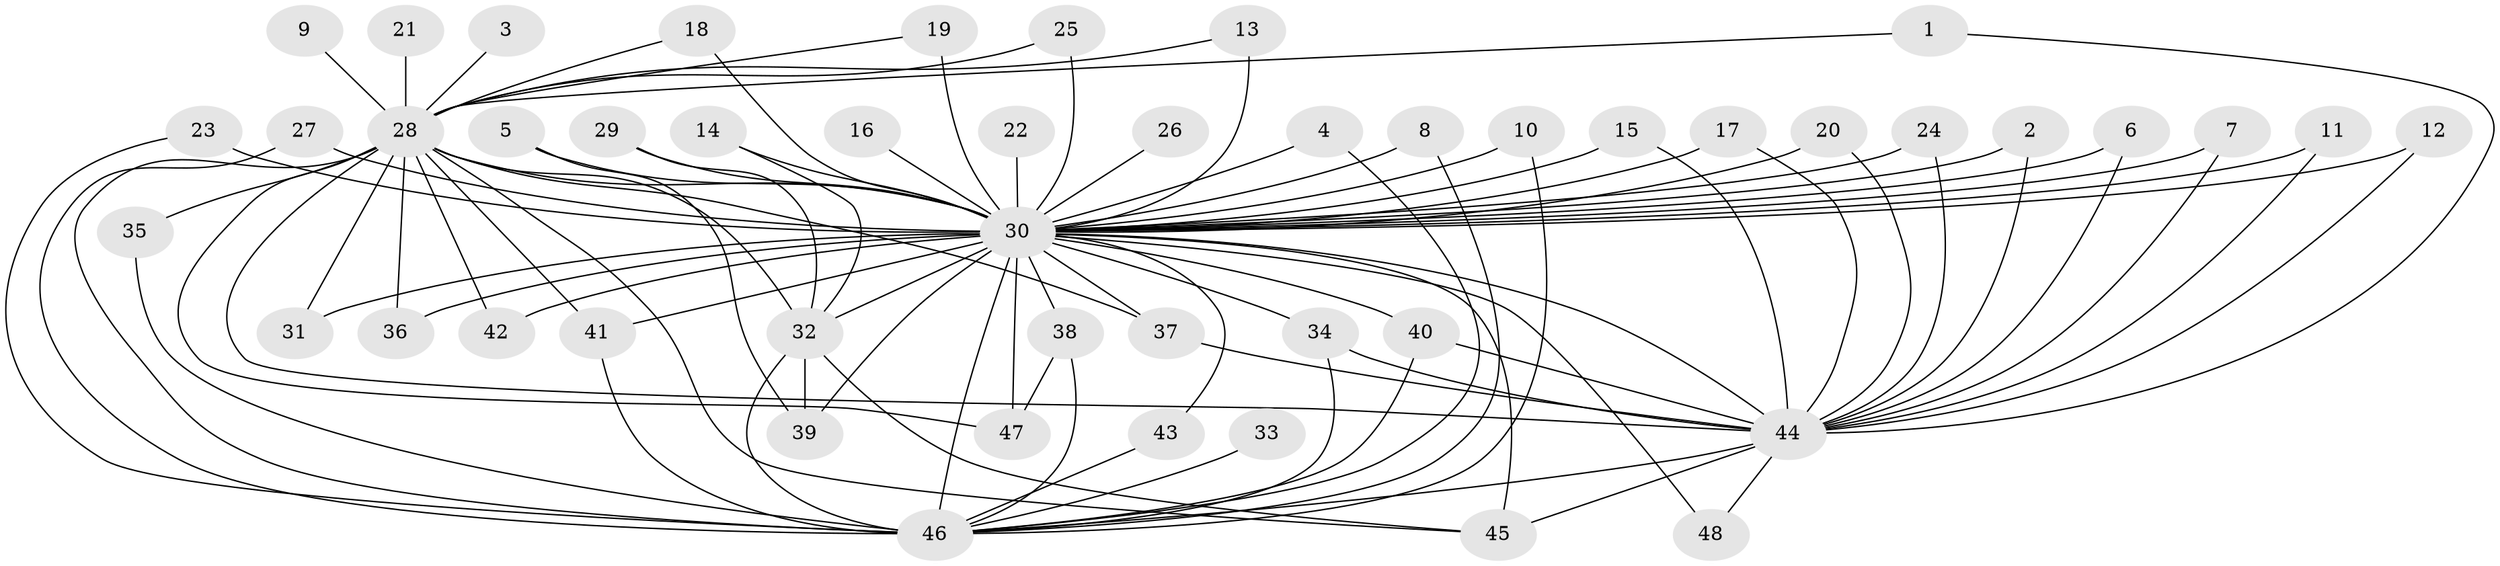 // original degree distribution, {19: 0.020833333333333332, 25: 0.020833333333333332, 21: 0.020833333333333332, 20: 0.010416666666666666, 16: 0.010416666666666666, 31: 0.010416666666666666, 18: 0.010416666666666666, 2: 0.5833333333333334, 3: 0.22916666666666666, 5: 0.0625, 7: 0.010416666666666666, 4: 0.010416666666666666}
// Generated by graph-tools (version 1.1) at 2025/49/03/09/25 03:49:39]
// undirected, 48 vertices, 95 edges
graph export_dot {
graph [start="1"]
  node [color=gray90,style=filled];
  1;
  2;
  3;
  4;
  5;
  6;
  7;
  8;
  9;
  10;
  11;
  12;
  13;
  14;
  15;
  16;
  17;
  18;
  19;
  20;
  21;
  22;
  23;
  24;
  25;
  26;
  27;
  28;
  29;
  30;
  31;
  32;
  33;
  34;
  35;
  36;
  37;
  38;
  39;
  40;
  41;
  42;
  43;
  44;
  45;
  46;
  47;
  48;
  1 -- 28 [weight=1.0];
  1 -- 44 [weight=1.0];
  2 -- 30 [weight=1.0];
  2 -- 44 [weight=1.0];
  3 -- 28 [weight=1.0];
  4 -- 30 [weight=1.0];
  4 -- 46 [weight=1.0];
  5 -- 30 [weight=1.0];
  5 -- 39 [weight=1.0];
  6 -- 30 [weight=1.0];
  6 -- 44 [weight=1.0];
  7 -- 30 [weight=1.0];
  7 -- 44 [weight=1.0];
  8 -- 30 [weight=1.0];
  8 -- 46 [weight=1.0];
  9 -- 28 [weight=1.0];
  10 -- 30 [weight=1.0];
  10 -- 46 [weight=1.0];
  11 -- 30 [weight=1.0];
  11 -- 44 [weight=1.0];
  12 -- 30 [weight=2.0];
  12 -- 44 [weight=1.0];
  13 -- 28 [weight=1.0];
  13 -- 30 [weight=2.0];
  14 -- 30 [weight=2.0];
  14 -- 32 [weight=1.0];
  15 -- 30 [weight=2.0];
  15 -- 44 [weight=1.0];
  16 -- 30 [weight=2.0];
  17 -- 30 [weight=1.0];
  17 -- 44 [weight=1.0];
  18 -- 28 [weight=1.0];
  18 -- 30 [weight=1.0];
  19 -- 28 [weight=1.0];
  19 -- 30 [weight=2.0];
  20 -- 30 [weight=1.0];
  20 -- 44 [weight=1.0];
  21 -- 28 [weight=1.0];
  22 -- 30 [weight=1.0];
  23 -- 30 [weight=2.0];
  23 -- 46 [weight=1.0];
  24 -- 30 [weight=1.0];
  24 -- 44 [weight=1.0];
  25 -- 28 [weight=1.0];
  25 -- 30 [weight=1.0];
  26 -- 30 [weight=2.0];
  27 -- 30 [weight=1.0];
  27 -- 46 [weight=1.0];
  28 -- 30 [weight=7.0];
  28 -- 31 [weight=1.0];
  28 -- 32 [weight=1.0];
  28 -- 35 [weight=1.0];
  28 -- 36 [weight=1.0];
  28 -- 37 [weight=1.0];
  28 -- 41 [weight=1.0];
  28 -- 42 [weight=1.0];
  28 -- 44 [weight=1.0];
  28 -- 45 [weight=1.0];
  28 -- 46 [weight=3.0];
  28 -- 47 [weight=1.0];
  29 -- 30 [weight=1.0];
  29 -- 32 [weight=1.0];
  30 -- 31 [weight=1.0];
  30 -- 32 [weight=3.0];
  30 -- 34 [weight=2.0];
  30 -- 36 [weight=2.0];
  30 -- 37 [weight=1.0];
  30 -- 38 [weight=3.0];
  30 -- 39 [weight=4.0];
  30 -- 40 [weight=3.0];
  30 -- 41 [weight=1.0];
  30 -- 42 [weight=1.0];
  30 -- 43 [weight=1.0];
  30 -- 44 [weight=8.0];
  30 -- 45 [weight=5.0];
  30 -- 46 [weight=12.0];
  30 -- 47 [weight=2.0];
  30 -- 48 [weight=2.0];
  32 -- 39 [weight=1.0];
  32 -- 45 [weight=2.0];
  32 -- 46 [weight=1.0];
  33 -- 46 [weight=2.0];
  34 -- 44 [weight=1.0];
  34 -- 46 [weight=1.0];
  35 -- 46 [weight=1.0];
  37 -- 44 [weight=1.0];
  38 -- 46 [weight=1.0];
  38 -- 47 [weight=1.0];
  40 -- 44 [weight=1.0];
  40 -- 46 [weight=1.0];
  41 -- 46 [weight=1.0];
  43 -- 46 [weight=1.0];
  44 -- 45 [weight=1.0];
  44 -- 46 [weight=2.0];
  44 -- 48 [weight=1.0];
}
